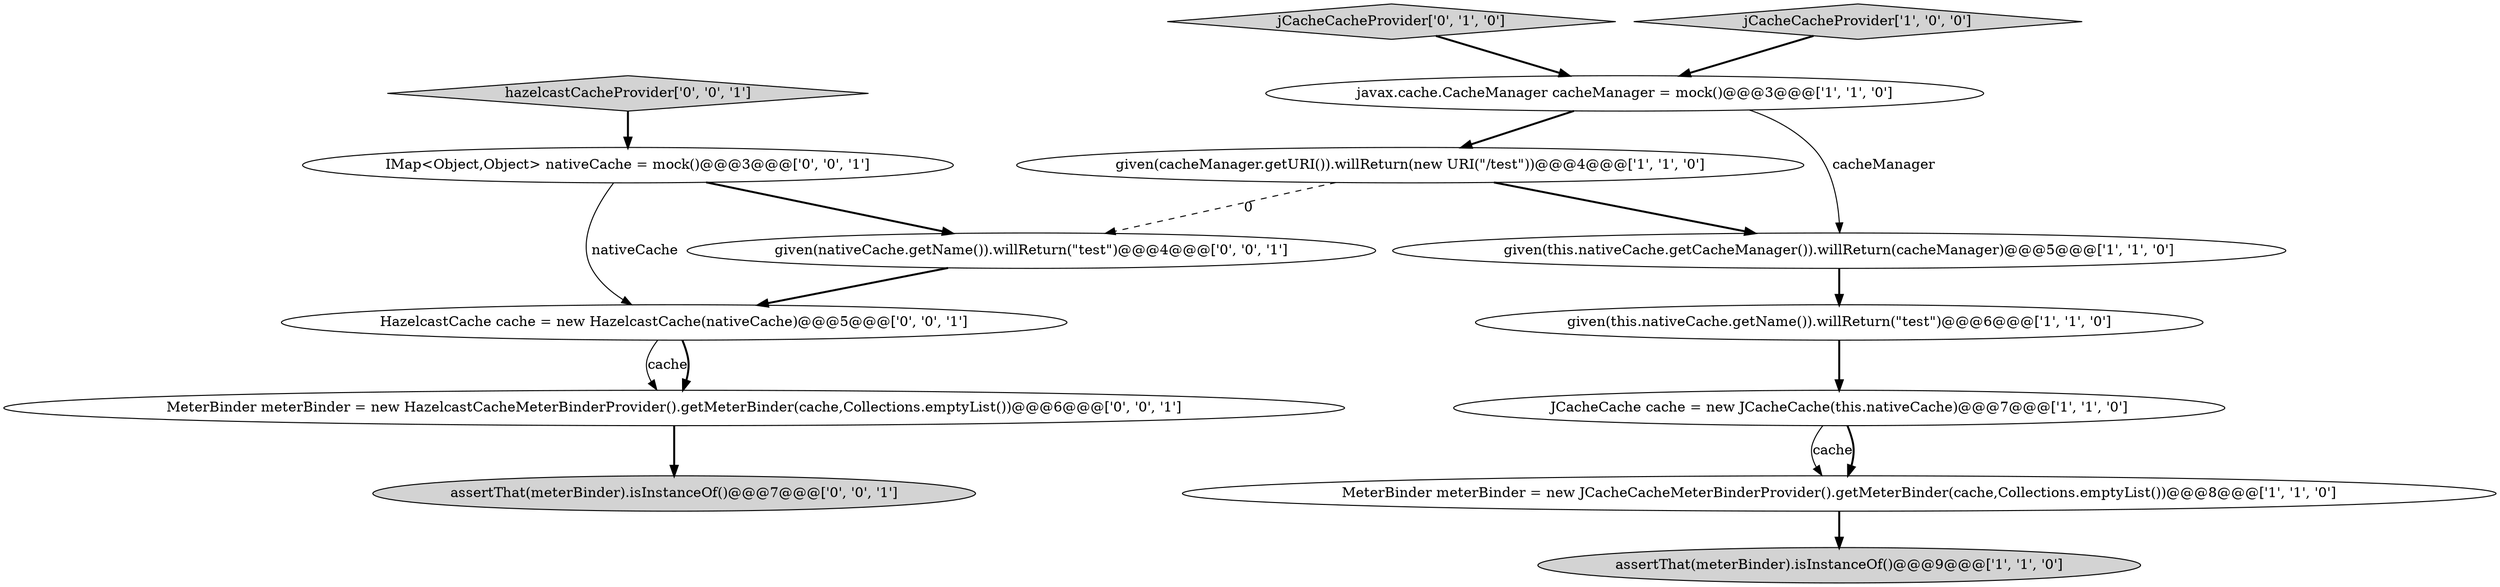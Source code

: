 digraph {
6 [style = filled, label = "assertThat(meterBinder).isInstanceOf()@@@9@@@['1', '1', '0']", fillcolor = lightgray, shape = ellipse image = "AAA0AAABBB1BBB"];
2 [style = filled, label = "javax.cache.CacheManager cacheManager = mock()@@@3@@@['1', '1', '0']", fillcolor = white, shape = ellipse image = "AAA0AAABBB1BBB"];
14 [style = filled, label = "IMap<Object,Object> nativeCache = mock()@@@3@@@['0', '0', '1']", fillcolor = white, shape = ellipse image = "AAA0AAABBB3BBB"];
5 [style = filled, label = "given(cacheManager.getURI()).willReturn(new URI(\"/test\"))@@@4@@@['1', '1', '0']", fillcolor = white, shape = ellipse image = "AAA0AAABBB1BBB"];
1 [style = filled, label = "given(this.nativeCache.getName()).willReturn(\"test\")@@@6@@@['1', '1', '0']", fillcolor = white, shape = ellipse image = "AAA0AAABBB1BBB"];
8 [style = filled, label = "jCacheCacheProvider['0', '1', '0']", fillcolor = lightgray, shape = diamond image = "AAA0AAABBB2BBB"];
12 [style = filled, label = "MeterBinder meterBinder = new HazelcastCacheMeterBinderProvider().getMeterBinder(cache,Collections.emptyList())@@@6@@@['0', '0', '1']", fillcolor = white, shape = ellipse image = "AAA0AAABBB3BBB"];
11 [style = filled, label = "assertThat(meterBinder).isInstanceOf()@@@7@@@['0', '0', '1']", fillcolor = lightgray, shape = ellipse image = "AAA0AAABBB3BBB"];
4 [style = filled, label = "JCacheCache cache = new JCacheCache(this.nativeCache)@@@7@@@['1', '1', '0']", fillcolor = white, shape = ellipse image = "AAA0AAABBB1BBB"];
0 [style = filled, label = "jCacheCacheProvider['1', '0', '0']", fillcolor = lightgray, shape = diamond image = "AAA0AAABBB1BBB"];
7 [style = filled, label = "MeterBinder meterBinder = new JCacheCacheMeterBinderProvider().getMeterBinder(cache,Collections.emptyList())@@@8@@@['1', '1', '0']", fillcolor = white, shape = ellipse image = "AAA0AAABBB1BBB"];
3 [style = filled, label = "given(this.nativeCache.getCacheManager()).willReturn(cacheManager)@@@5@@@['1', '1', '0']", fillcolor = white, shape = ellipse image = "AAA0AAABBB1BBB"];
13 [style = filled, label = "hazelcastCacheProvider['0', '0', '1']", fillcolor = lightgray, shape = diamond image = "AAA0AAABBB3BBB"];
10 [style = filled, label = "HazelcastCache cache = new HazelcastCache(nativeCache)@@@5@@@['0', '0', '1']", fillcolor = white, shape = ellipse image = "AAA0AAABBB3BBB"];
9 [style = filled, label = "given(nativeCache.getName()).willReturn(\"test\")@@@4@@@['0', '0', '1']", fillcolor = white, shape = ellipse image = "AAA0AAABBB3BBB"];
5->3 [style = bold, label=""];
14->9 [style = bold, label=""];
1->4 [style = bold, label=""];
5->9 [style = dashed, label="0"];
10->12 [style = solid, label="cache"];
0->2 [style = bold, label=""];
9->10 [style = bold, label=""];
2->3 [style = solid, label="cacheManager"];
3->1 [style = bold, label=""];
8->2 [style = bold, label=""];
14->10 [style = solid, label="nativeCache"];
4->7 [style = solid, label="cache"];
10->12 [style = bold, label=""];
13->14 [style = bold, label=""];
4->7 [style = bold, label=""];
7->6 [style = bold, label=""];
2->5 [style = bold, label=""];
12->11 [style = bold, label=""];
}
